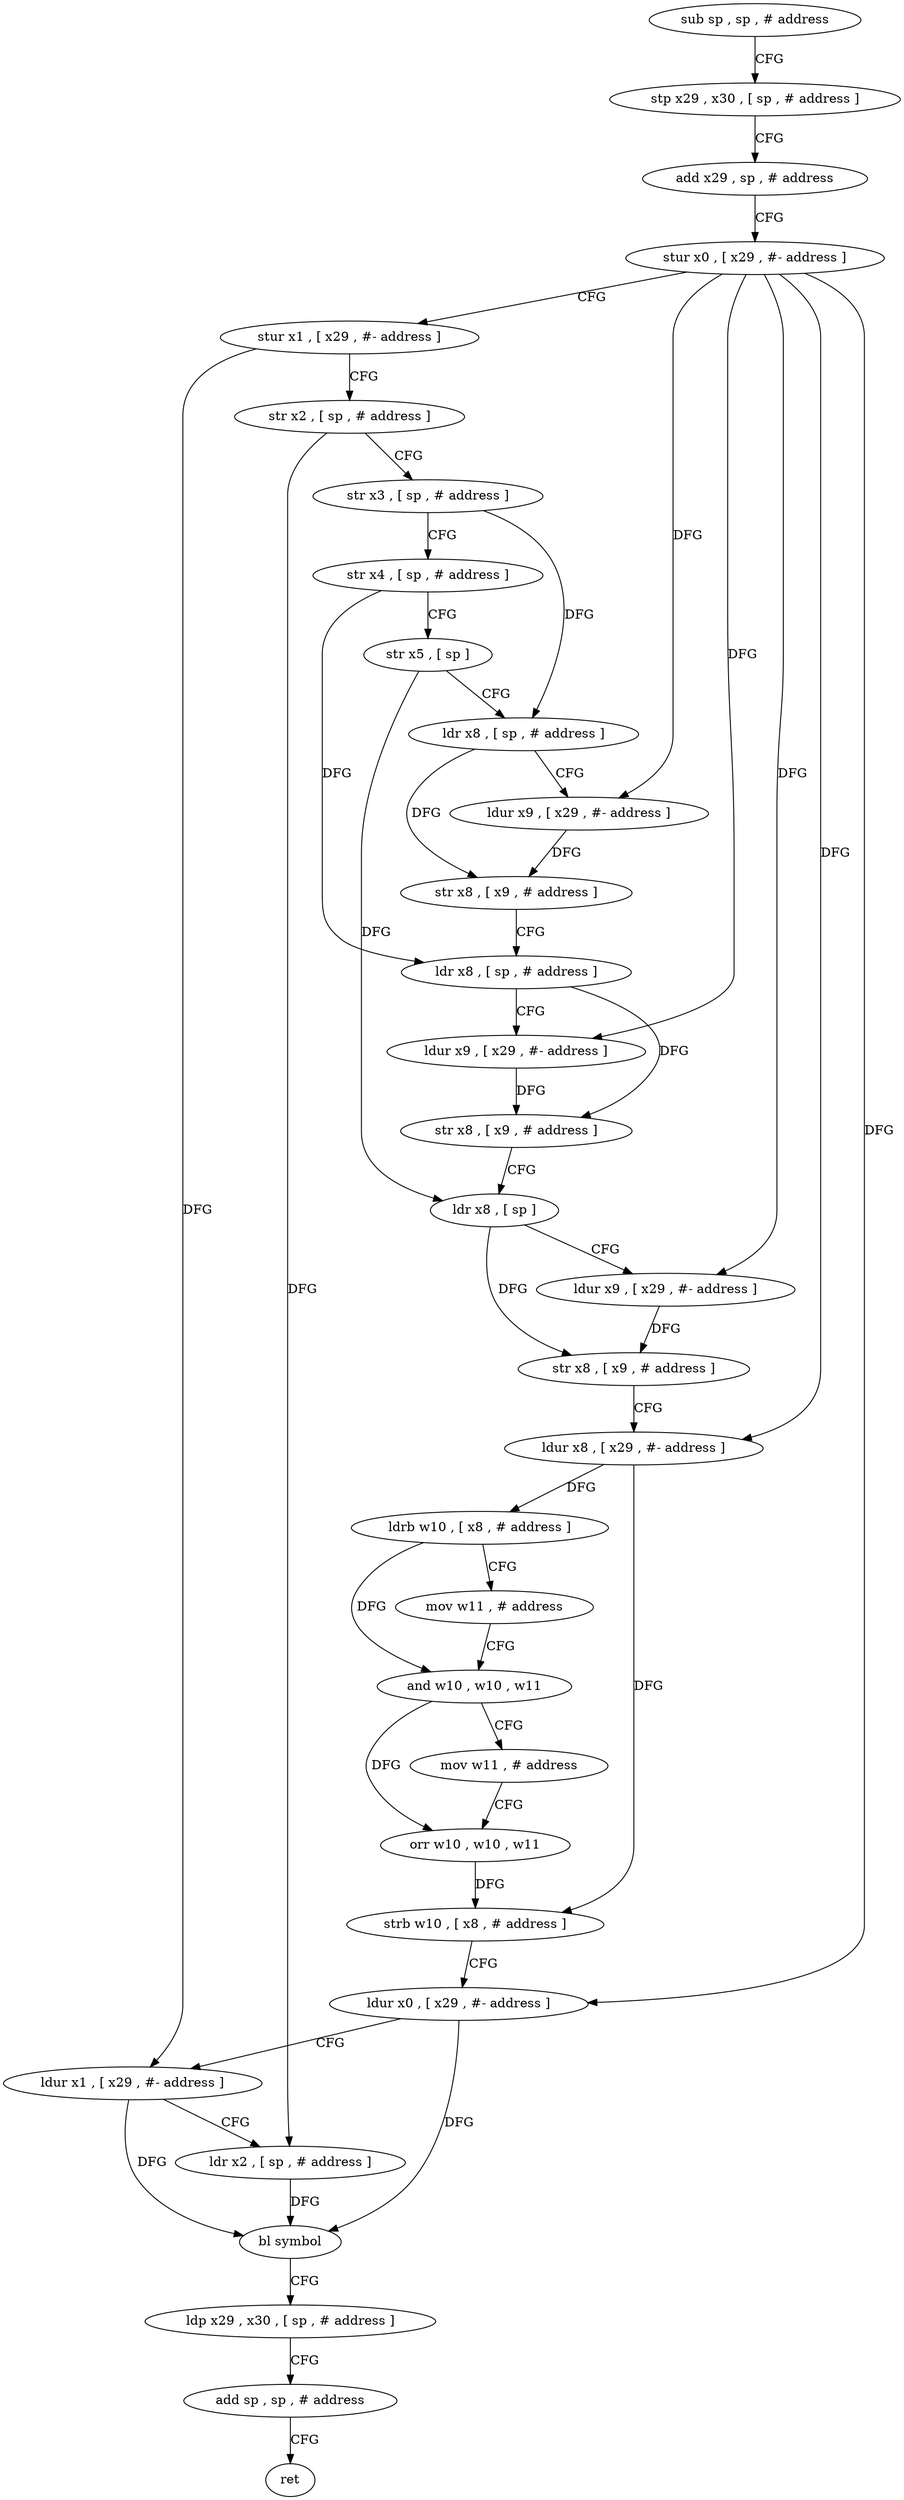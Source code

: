 digraph "func" {
"4308044" [label = "sub sp , sp , # address" ]
"4308048" [label = "stp x29 , x30 , [ sp , # address ]" ]
"4308052" [label = "add x29 , sp , # address" ]
"4308056" [label = "stur x0 , [ x29 , #- address ]" ]
"4308060" [label = "stur x1 , [ x29 , #- address ]" ]
"4308064" [label = "str x2 , [ sp , # address ]" ]
"4308068" [label = "str x3 , [ sp , # address ]" ]
"4308072" [label = "str x4 , [ sp , # address ]" ]
"4308076" [label = "str x5 , [ sp ]" ]
"4308080" [label = "ldr x8 , [ sp , # address ]" ]
"4308084" [label = "ldur x9 , [ x29 , #- address ]" ]
"4308088" [label = "str x8 , [ x9 , # address ]" ]
"4308092" [label = "ldr x8 , [ sp , # address ]" ]
"4308096" [label = "ldur x9 , [ x29 , #- address ]" ]
"4308100" [label = "str x8 , [ x9 , # address ]" ]
"4308104" [label = "ldr x8 , [ sp ]" ]
"4308108" [label = "ldur x9 , [ x29 , #- address ]" ]
"4308112" [label = "str x8 , [ x9 , # address ]" ]
"4308116" [label = "ldur x8 , [ x29 , #- address ]" ]
"4308120" [label = "ldrb w10 , [ x8 , # address ]" ]
"4308124" [label = "mov w11 , # address" ]
"4308128" [label = "and w10 , w10 , w11" ]
"4308132" [label = "mov w11 , # address" ]
"4308136" [label = "orr w10 , w10 , w11" ]
"4308140" [label = "strb w10 , [ x8 , # address ]" ]
"4308144" [label = "ldur x0 , [ x29 , #- address ]" ]
"4308148" [label = "ldur x1 , [ x29 , #- address ]" ]
"4308152" [label = "ldr x2 , [ sp , # address ]" ]
"4308156" [label = "bl symbol" ]
"4308160" [label = "ldp x29 , x30 , [ sp , # address ]" ]
"4308164" [label = "add sp , sp , # address" ]
"4308168" [label = "ret" ]
"4308044" -> "4308048" [ label = "CFG" ]
"4308048" -> "4308052" [ label = "CFG" ]
"4308052" -> "4308056" [ label = "CFG" ]
"4308056" -> "4308060" [ label = "CFG" ]
"4308056" -> "4308084" [ label = "DFG" ]
"4308056" -> "4308096" [ label = "DFG" ]
"4308056" -> "4308108" [ label = "DFG" ]
"4308056" -> "4308116" [ label = "DFG" ]
"4308056" -> "4308144" [ label = "DFG" ]
"4308060" -> "4308064" [ label = "CFG" ]
"4308060" -> "4308148" [ label = "DFG" ]
"4308064" -> "4308068" [ label = "CFG" ]
"4308064" -> "4308152" [ label = "DFG" ]
"4308068" -> "4308072" [ label = "CFG" ]
"4308068" -> "4308080" [ label = "DFG" ]
"4308072" -> "4308076" [ label = "CFG" ]
"4308072" -> "4308092" [ label = "DFG" ]
"4308076" -> "4308080" [ label = "CFG" ]
"4308076" -> "4308104" [ label = "DFG" ]
"4308080" -> "4308084" [ label = "CFG" ]
"4308080" -> "4308088" [ label = "DFG" ]
"4308084" -> "4308088" [ label = "DFG" ]
"4308088" -> "4308092" [ label = "CFG" ]
"4308092" -> "4308096" [ label = "CFG" ]
"4308092" -> "4308100" [ label = "DFG" ]
"4308096" -> "4308100" [ label = "DFG" ]
"4308100" -> "4308104" [ label = "CFG" ]
"4308104" -> "4308108" [ label = "CFG" ]
"4308104" -> "4308112" [ label = "DFG" ]
"4308108" -> "4308112" [ label = "DFG" ]
"4308112" -> "4308116" [ label = "CFG" ]
"4308116" -> "4308120" [ label = "DFG" ]
"4308116" -> "4308140" [ label = "DFG" ]
"4308120" -> "4308124" [ label = "CFG" ]
"4308120" -> "4308128" [ label = "DFG" ]
"4308124" -> "4308128" [ label = "CFG" ]
"4308128" -> "4308132" [ label = "CFG" ]
"4308128" -> "4308136" [ label = "DFG" ]
"4308132" -> "4308136" [ label = "CFG" ]
"4308136" -> "4308140" [ label = "DFG" ]
"4308140" -> "4308144" [ label = "CFG" ]
"4308144" -> "4308148" [ label = "CFG" ]
"4308144" -> "4308156" [ label = "DFG" ]
"4308148" -> "4308152" [ label = "CFG" ]
"4308148" -> "4308156" [ label = "DFG" ]
"4308152" -> "4308156" [ label = "DFG" ]
"4308156" -> "4308160" [ label = "CFG" ]
"4308160" -> "4308164" [ label = "CFG" ]
"4308164" -> "4308168" [ label = "CFG" ]
}

